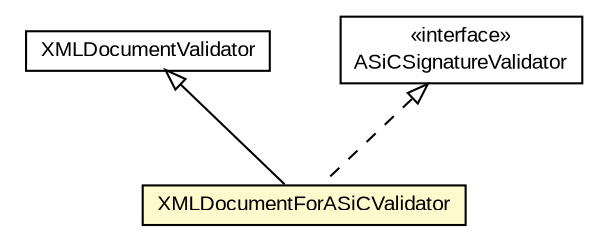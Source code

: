 #!/usr/local/bin/dot
#
# Class diagram 
# Generated by UMLGraph version R5_6-24-gf6e263 (http://www.umlgraph.org/)
#

digraph G {
	edge [fontname="arial",fontsize=10,labelfontname="arial",labelfontsize=10];
	node [fontname="arial",fontsize=10,shape=plaintext];
	nodesep=0.25;
	ranksep=0.5;
	// eu.europa.esig.dss.xades.validation.XMLDocumentValidator
	c792145 [label=<<table title="eu.europa.esig.dss.xades.validation.XMLDocumentValidator" border="0" cellborder="1" cellspacing="0" cellpadding="2" port="p" href="../../xades/validation/XMLDocumentValidator.html">
		<tr><td><table border="0" cellspacing="0" cellpadding="1">
<tr><td align="center" balign="center"> XMLDocumentValidator </td></tr>
		</table></td></tr>
		</table>>, URL="../../xades/validation/XMLDocumentValidator.html", fontname="arial", fontcolor="black", fontsize=10.0];
	// eu.europa.esig.dss.asic.validation.XMLDocumentForASiCValidator
	c792266 [label=<<table title="eu.europa.esig.dss.asic.validation.XMLDocumentForASiCValidator" border="0" cellborder="1" cellspacing="0" cellpadding="2" port="p" bgcolor="lemonChiffon" href="./XMLDocumentForASiCValidator.html">
		<tr><td><table border="0" cellspacing="0" cellpadding="1">
<tr><td align="center" balign="center"> XMLDocumentForASiCValidator </td></tr>
		</table></td></tr>
		</table>>, URL="./XMLDocumentForASiCValidator.html", fontname="arial", fontcolor="black", fontsize=10.0];
	// eu.europa.esig.dss.asic.validation.ASiCSignatureValidator
	c792269 [label=<<table title="eu.europa.esig.dss.asic.validation.ASiCSignatureValidator" border="0" cellborder="1" cellspacing="0" cellpadding="2" port="p" href="./ASiCSignatureValidator.html">
		<tr><td><table border="0" cellspacing="0" cellpadding="1">
<tr><td align="center" balign="center"> &#171;interface&#187; </td></tr>
<tr><td align="center" balign="center"> ASiCSignatureValidator </td></tr>
		</table></td></tr>
		</table>>, URL="./ASiCSignatureValidator.html", fontname="arial", fontcolor="black", fontsize=10.0];
	//eu.europa.esig.dss.asic.validation.XMLDocumentForASiCValidator extends eu.europa.esig.dss.xades.validation.XMLDocumentValidator
	c792145:p -> c792266:p [dir=back,arrowtail=empty];
	//eu.europa.esig.dss.asic.validation.XMLDocumentForASiCValidator implements eu.europa.esig.dss.asic.validation.ASiCSignatureValidator
	c792269:p -> c792266:p [dir=back,arrowtail=empty,style=dashed];
}


